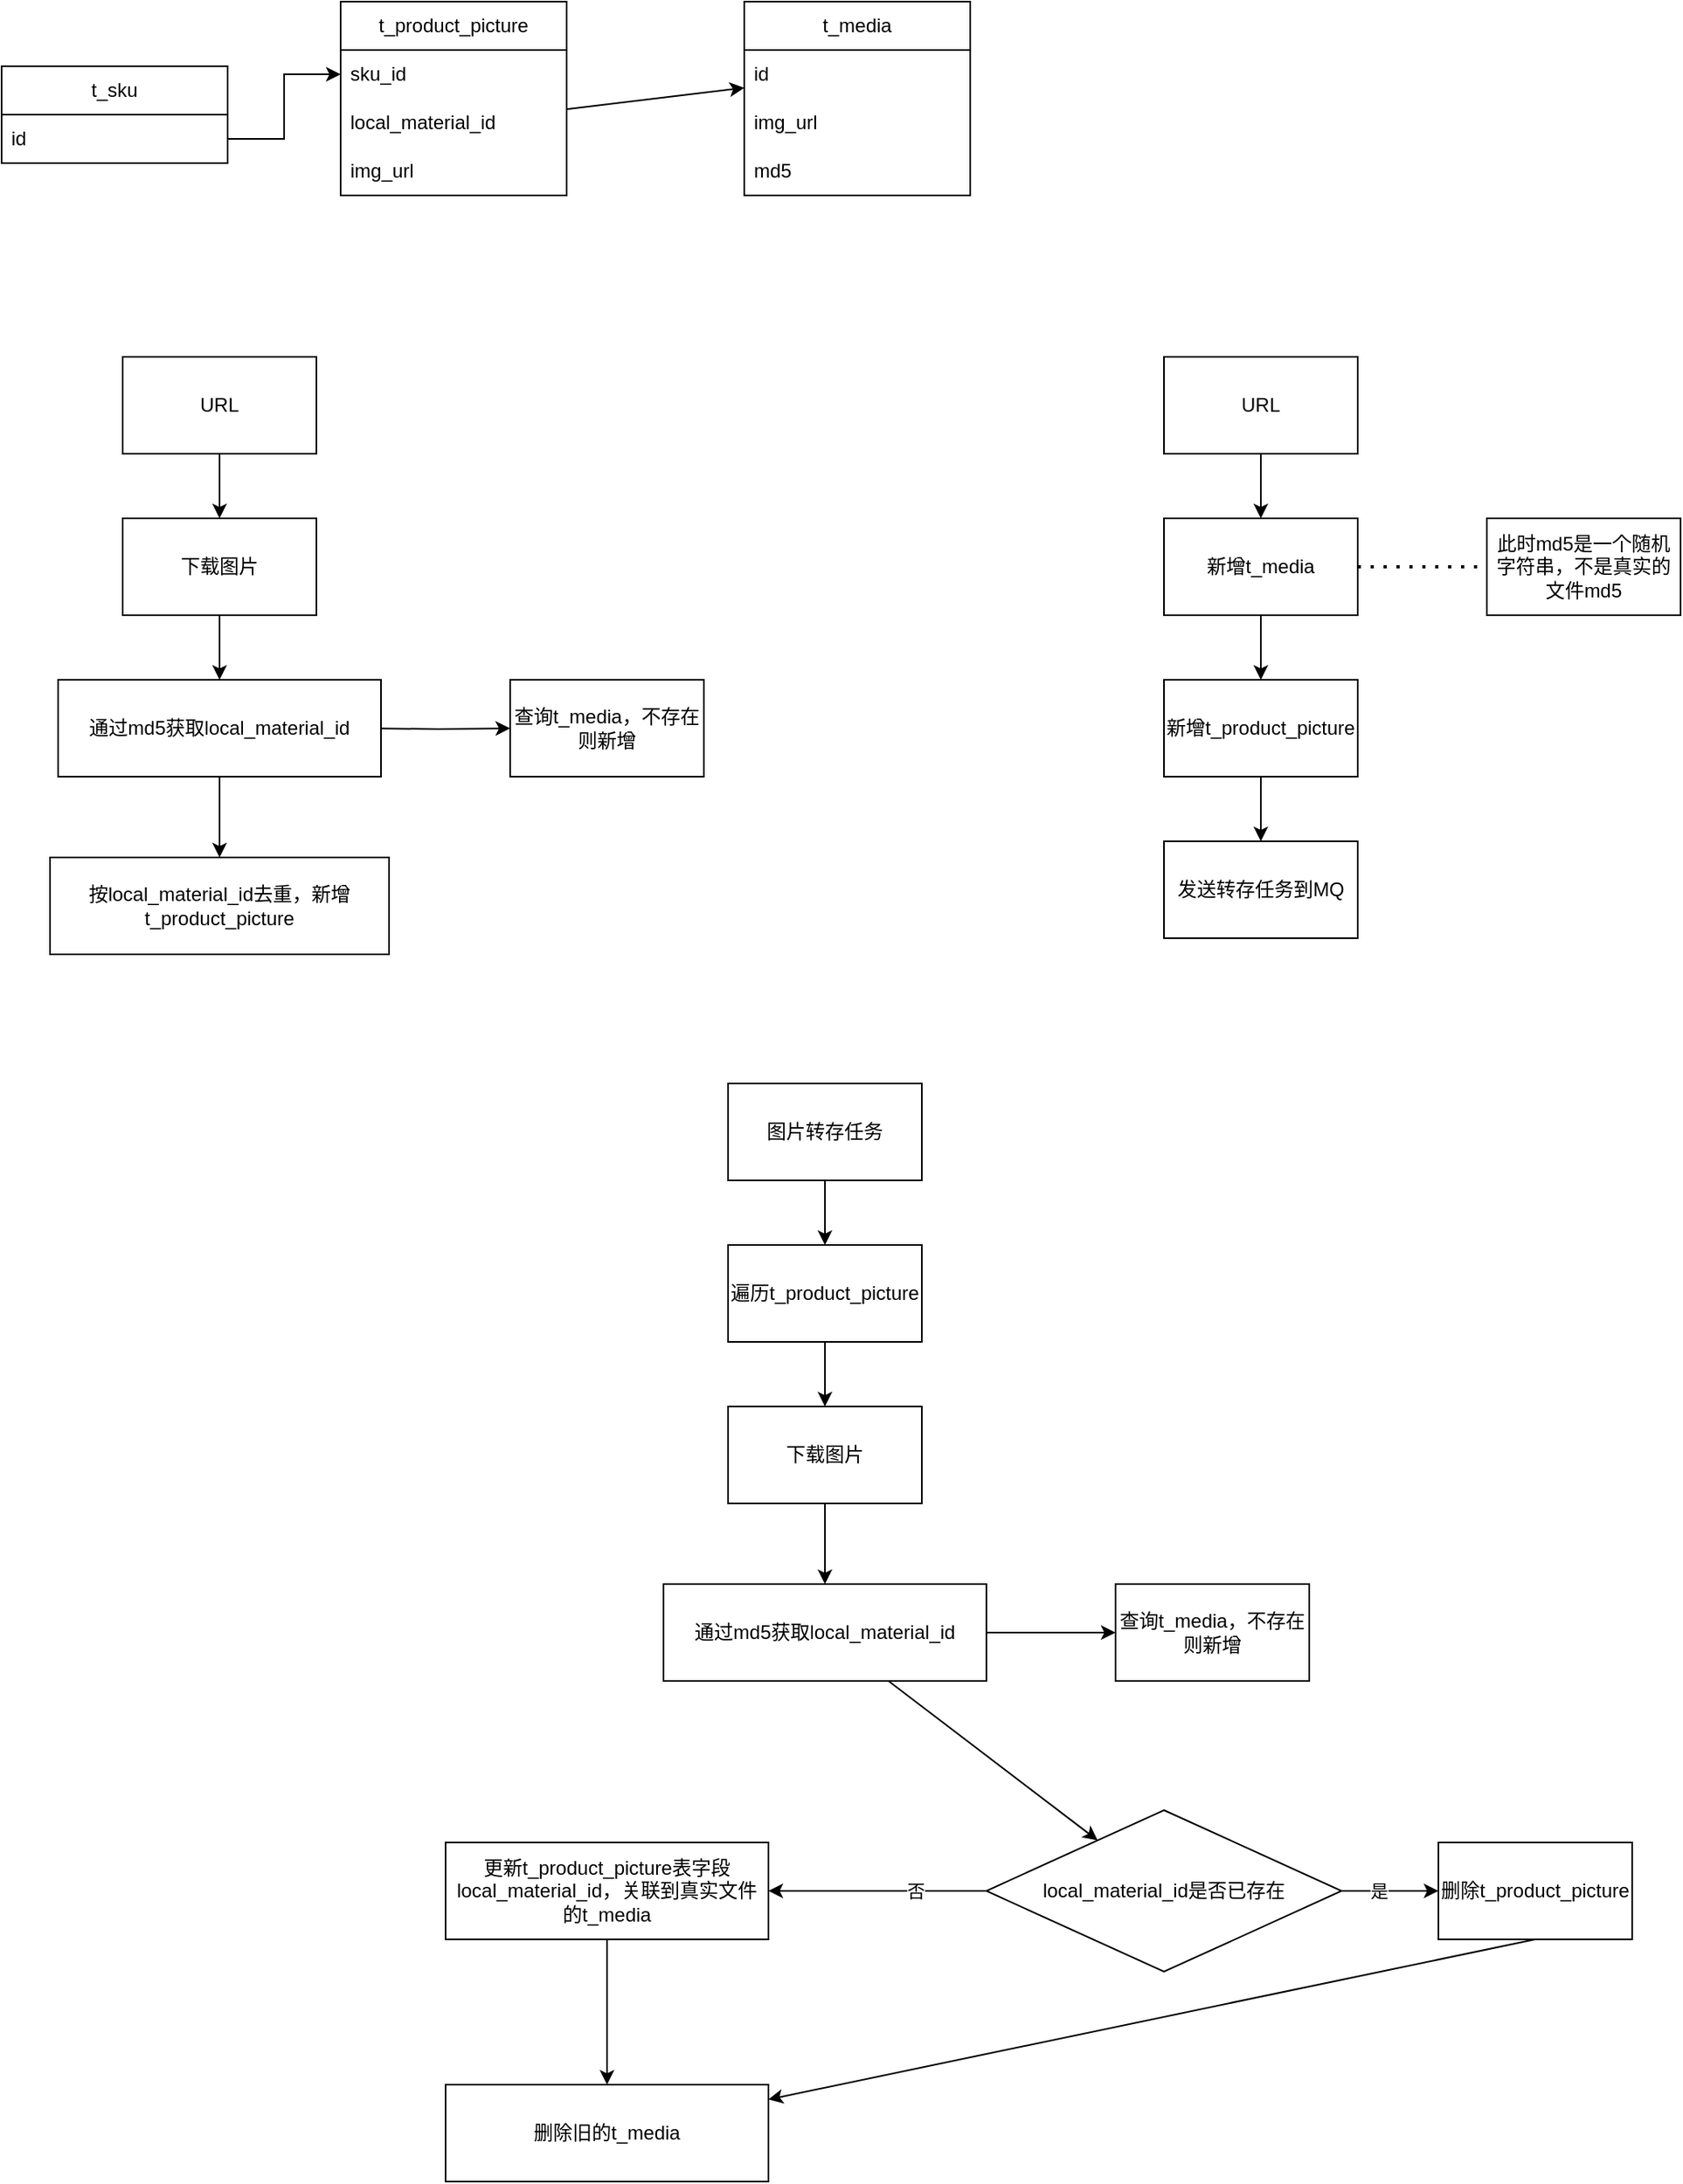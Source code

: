 <mxfile version="25.0.3">
  <diagram name="第 1 页" id="EnZus4B8hT70BU522ocz">
    <mxGraphModel dx="1674" dy="746" grid="1" gridSize="10" guides="1" tooltips="1" connect="1" arrows="1" fold="1" page="1" pageScale="1" pageWidth="1200" pageHeight="1920" math="0" shadow="0">
      <root>
        <mxCell id="0" />
        <mxCell id="1" parent="0" />
        <mxCell id="3qWWuUOS5sZog9-SKTOg-3" value="t_product_picture" style="swimlane;fontStyle=0;childLayout=stackLayout;horizontal=1;startSize=30;horizontalStack=0;resizeParent=1;resizeParentMax=0;resizeLast=0;collapsible=1;marginBottom=0;whiteSpace=wrap;html=1;" parent="1" vertex="1">
          <mxGeometry x="230" y="50" width="140" height="120" as="geometry" />
        </mxCell>
        <mxCell id="3qWWuUOS5sZog9-SKTOg-4" value="&lt;span class=&quot;&quot;&gt;sku_id&lt;/span&gt;" style="text;strokeColor=none;fillColor=none;align=left;verticalAlign=middle;spacingLeft=4;spacingRight=4;overflow=hidden;points=[[0,0.5],[1,0.5]];portConstraint=eastwest;rotatable=0;whiteSpace=wrap;html=1;" parent="3qWWuUOS5sZog9-SKTOg-3" vertex="1">
          <mxGeometry y="30" width="140" height="30" as="geometry" />
        </mxCell>
        <mxCell id="3qWWuUOS5sZog9-SKTOg-5" value="&lt;span class=&quot;&quot;&gt;local_material_id&lt;/span&gt; " style="text;strokeColor=none;fillColor=none;align=left;verticalAlign=middle;spacingLeft=4;spacingRight=4;overflow=hidden;points=[[0,0.5],[1,0.5]];portConstraint=eastwest;rotatable=0;whiteSpace=wrap;html=1;" parent="3qWWuUOS5sZog9-SKTOg-3" vertex="1">
          <mxGeometry y="60" width="140" height="30" as="geometry" />
        </mxCell>
        <mxCell id="3qWWuUOS5sZog9-SKTOg-6" value="&lt;span class=&quot;&quot;&gt;img_url&lt;/span&gt; " style="text;strokeColor=none;fillColor=none;align=left;verticalAlign=middle;spacingLeft=4;spacingRight=4;overflow=hidden;points=[[0,0.5],[1,0.5]];portConstraint=eastwest;rotatable=0;whiteSpace=wrap;html=1;" parent="3qWWuUOS5sZog9-SKTOg-3" vertex="1">
          <mxGeometry y="90" width="140" height="30" as="geometry" />
        </mxCell>
        <mxCell id="3qWWuUOS5sZog9-SKTOg-7" value="t_media" style="swimlane;fontStyle=0;childLayout=stackLayout;horizontal=1;startSize=30;horizontalStack=0;resizeParent=1;resizeParentMax=0;resizeLast=0;collapsible=1;marginBottom=0;whiteSpace=wrap;html=1;" parent="1" vertex="1">
          <mxGeometry x="480" y="50" width="140" height="120" as="geometry" />
        </mxCell>
        <mxCell id="3qWWuUOS5sZog9-SKTOg-8" value="id" style="text;strokeColor=none;fillColor=none;align=left;verticalAlign=middle;spacingLeft=4;spacingRight=4;overflow=hidden;points=[[0,0.5],[1,0.5]];portConstraint=eastwest;rotatable=0;whiteSpace=wrap;html=1;" parent="3qWWuUOS5sZog9-SKTOg-7" vertex="1">
          <mxGeometry y="30" width="140" height="30" as="geometry" />
        </mxCell>
        <mxCell id="3qWWuUOS5sZog9-SKTOg-9" value="&lt;span class=&quot;&quot;&gt;img_url&lt;/span&gt; " style="text;strokeColor=none;fillColor=none;align=left;verticalAlign=middle;spacingLeft=4;spacingRight=4;overflow=hidden;points=[[0,0.5],[1,0.5]];portConstraint=eastwest;rotatable=0;whiteSpace=wrap;html=1;" parent="3qWWuUOS5sZog9-SKTOg-7" vertex="1">
          <mxGeometry y="60" width="140" height="30" as="geometry" />
        </mxCell>
        <mxCell id="3qWWuUOS5sZog9-SKTOg-10" value="md5" style="text;strokeColor=none;fillColor=none;align=left;verticalAlign=middle;spacingLeft=4;spacingRight=4;overflow=hidden;points=[[0,0.5],[1,0.5]];portConstraint=eastwest;rotatable=0;whiteSpace=wrap;html=1;" parent="3qWWuUOS5sZog9-SKTOg-7" vertex="1">
          <mxGeometry y="90" width="140" height="30" as="geometry" />
        </mxCell>
        <mxCell id="3qWWuUOS5sZog9-SKTOg-11" value="" style="endArrow=classic;html=1;rounded=0;" parent="1" source="3qWWuUOS5sZog9-SKTOg-5" target="3qWWuUOS5sZog9-SKTOg-8" edge="1">
          <mxGeometry width="50" height="50" relative="1" as="geometry">
            <mxPoint x="570" y="440" as="sourcePoint" />
            <mxPoint x="620" y="390" as="targetPoint" />
          </mxGeometry>
        </mxCell>
        <mxCell id="3qWWuUOS5sZog9-SKTOg-22" style="edgeStyle=orthogonalEdgeStyle;rounded=0;orthogonalLoop=1;jettySize=auto;html=1;exitX=0.5;exitY=1;exitDx=0;exitDy=0;entryX=0.5;entryY=0;entryDx=0;entryDy=0;" parent="1" source="3qWWuUOS5sZog9-SKTOg-12" target="3qWWuUOS5sZog9-SKTOg-14" edge="1">
          <mxGeometry relative="1" as="geometry" />
        </mxCell>
        <mxCell id="3qWWuUOS5sZog9-SKTOg-12" value="下载图片" style="rounded=0;whiteSpace=wrap;html=1;" parent="1" vertex="1">
          <mxGeometry x="95" y="370" width="120" height="60" as="geometry" />
        </mxCell>
        <mxCell id="3qWWuUOS5sZog9-SKTOg-18" value="" style="edgeStyle=orthogonalEdgeStyle;rounded=0;orthogonalLoop=1;jettySize=auto;html=1;" parent="1" target="3qWWuUOS5sZog9-SKTOg-17" edge="1">
          <mxGeometry relative="1" as="geometry">
            <mxPoint x="245" y="500" as="sourcePoint" />
          </mxGeometry>
        </mxCell>
        <mxCell id="3qWWuUOS5sZog9-SKTOg-23" style="edgeStyle=orthogonalEdgeStyle;rounded=0;orthogonalLoop=1;jettySize=auto;html=1;exitX=0.5;exitY=1;exitDx=0;exitDy=0;" parent="1" source="3qWWuUOS5sZog9-SKTOg-14" target="3qWWuUOS5sZog9-SKTOg-21" edge="1">
          <mxGeometry relative="1" as="geometry" />
        </mxCell>
        <mxCell id="3qWWuUOS5sZog9-SKTOg-14" value="通过md5获取&lt;span class=&quot;&quot;&gt;local_material_id&lt;/span&gt; " style="rounded=0;whiteSpace=wrap;html=1;" parent="1" vertex="1">
          <mxGeometry x="55" y="470" width="200" height="60" as="geometry" />
        </mxCell>
        <mxCell id="3qWWuUOS5sZog9-SKTOg-17" value="查询t_media，不存在则新增" style="whiteSpace=wrap;html=1;rounded=0;" parent="1" vertex="1">
          <mxGeometry x="335" y="470" width="120" height="60" as="geometry" />
        </mxCell>
        <mxCell id="3qWWuUOS5sZog9-SKTOg-21" value="按&lt;span class=&quot;&quot;&gt;local_material_id去重&lt;/span&gt;，新增t_product_picture" style="rounded=0;whiteSpace=wrap;html=1;" parent="1" vertex="1">
          <mxGeometry x="50" y="580" width="210" height="60" as="geometry" />
        </mxCell>
        <mxCell id="3qWWuUOS5sZog9-SKTOg-26" style="edgeStyle=orthogonalEdgeStyle;rounded=0;orthogonalLoop=1;jettySize=auto;html=1;exitX=0.5;exitY=1;exitDx=0;exitDy=0;entryX=0.5;entryY=0;entryDx=0;entryDy=0;" parent="1" source="3qWWuUOS5sZog9-SKTOg-25" target="3qWWuUOS5sZog9-SKTOg-12" edge="1">
          <mxGeometry relative="1" as="geometry" />
        </mxCell>
        <mxCell id="3qWWuUOS5sZog9-SKTOg-25" value="URL" style="rounded=0;whiteSpace=wrap;html=1;" parent="1" vertex="1">
          <mxGeometry x="95" y="270" width="120" height="60" as="geometry" />
        </mxCell>
        <mxCell id="3qWWuUOS5sZog9-SKTOg-29" value="" style="edgeStyle=orthogonalEdgeStyle;rounded=0;orthogonalLoop=1;jettySize=auto;html=1;" parent="1" source="3qWWuUOS5sZog9-SKTOg-27" target="3qWWuUOS5sZog9-SKTOg-28" edge="1">
          <mxGeometry relative="1" as="geometry" />
        </mxCell>
        <mxCell id="3qWWuUOS5sZog9-SKTOg-27" value="URL" style="rounded=0;whiteSpace=wrap;html=1;" parent="1" vertex="1">
          <mxGeometry x="740" y="270" width="120" height="60" as="geometry" />
        </mxCell>
        <mxCell id="3qWWuUOS5sZog9-SKTOg-31" value="" style="edgeStyle=orthogonalEdgeStyle;rounded=0;orthogonalLoop=1;jettySize=auto;html=1;" parent="1" source="3qWWuUOS5sZog9-SKTOg-28" target="3qWWuUOS5sZog9-SKTOg-30" edge="1">
          <mxGeometry relative="1" as="geometry" />
        </mxCell>
        <mxCell id="3qWWuUOS5sZog9-SKTOg-28" value="新增t_media" style="rounded=0;whiteSpace=wrap;html=1;" parent="1" vertex="1">
          <mxGeometry x="740" y="370" width="120" height="60" as="geometry" />
        </mxCell>
        <mxCell id="3qWWuUOS5sZog9-SKTOg-33" style="edgeStyle=orthogonalEdgeStyle;rounded=0;orthogonalLoop=1;jettySize=auto;html=1;exitX=0.5;exitY=1;exitDx=0;exitDy=0;entryX=0.5;entryY=0;entryDx=0;entryDy=0;" parent="1" source="3qWWuUOS5sZog9-SKTOg-30" target="3qWWuUOS5sZog9-SKTOg-32" edge="1">
          <mxGeometry relative="1" as="geometry" />
        </mxCell>
        <mxCell id="3qWWuUOS5sZog9-SKTOg-30" value="新增t_product_picture" style="rounded=0;whiteSpace=wrap;html=1;" parent="1" vertex="1">
          <mxGeometry x="740" y="470" width="120" height="60" as="geometry" />
        </mxCell>
        <mxCell id="3qWWuUOS5sZog9-SKTOg-32" value="发送转存任务到MQ" style="rounded=0;whiteSpace=wrap;html=1;" parent="1" vertex="1">
          <mxGeometry x="740" y="570" width="120" height="60" as="geometry" />
        </mxCell>
        <mxCell id="3qWWuUOS5sZog9-SKTOg-36" value="" style="edgeStyle=orthogonalEdgeStyle;rounded=0;orthogonalLoop=1;jettySize=auto;html=1;" parent="1" source="3qWWuUOS5sZog9-SKTOg-34" target="3qWWuUOS5sZog9-SKTOg-35" edge="1">
          <mxGeometry relative="1" as="geometry" />
        </mxCell>
        <mxCell id="3qWWuUOS5sZog9-SKTOg-34" value="图片转存任务" style="rounded=0;whiteSpace=wrap;html=1;" parent="1" vertex="1">
          <mxGeometry x="470" y="720" width="120" height="60" as="geometry" />
        </mxCell>
        <mxCell id="3qWWuUOS5sZog9-SKTOg-38" value="" style="edgeStyle=orthogonalEdgeStyle;rounded=0;orthogonalLoop=1;jettySize=auto;html=1;" parent="1" source="3qWWuUOS5sZog9-SKTOg-35" target="3qWWuUOS5sZog9-SKTOg-37" edge="1">
          <mxGeometry relative="1" as="geometry" />
        </mxCell>
        <mxCell id="3qWWuUOS5sZog9-SKTOg-35" value="遍历t_product_picture" style="rounded=0;whiteSpace=wrap;html=1;" parent="1" vertex="1">
          <mxGeometry x="470" y="820" width="120" height="60" as="geometry" />
        </mxCell>
        <mxCell id="3qWWuUOS5sZog9-SKTOg-42" style="edgeStyle=orthogonalEdgeStyle;rounded=0;orthogonalLoop=1;jettySize=auto;html=1;exitX=0.5;exitY=1;exitDx=0;exitDy=0;" parent="1" source="3qWWuUOS5sZog9-SKTOg-37" target="3qWWuUOS5sZog9-SKTOg-41" edge="1">
          <mxGeometry relative="1" as="geometry" />
        </mxCell>
        <mxCell id="3qWWuUOS5sZog9-SKTOg-37" value="下载图片" style="rounded=0;whiteSpace=wrap;html=1;" parent="1" vertex="1">
          <mxGeometry x="470" y="920" width="120" height="60" as="geometry" />
        </mxCell>
        <mxCell id="3qWWuUOS5sZog9-SKTOg-44" style="edgeStyle=orthogonalEdgeStyle;rounded=0;orthogonalLoop=1;jettySize=auto;html=1;exitX=1;exitY=0.5;exitDx=0;exitDy=0;entryX=0;entryY=0.5;entryDx=0;entryDy=0;" parent="1" source="3qWWuUOS5sZog9-SKTOg-41" target="3qWWuUOS5sZog9-SKTOg-43" edge="1">
          <mxGeometry relative="1" as="geometry" />
        </mxCell>
        <mxCell id="3qWWuUOS5sZog9-SKTOg-41" value="通过md5获取&lt;span class=&quot;&quot;&gt;local_material_id&lt;/span&gt; " style="rounded=0;whiteSpace=wrap;html=1;" parent="1" vertex="1">
          <mxGeometry x="430" y="1030" width="200" height="60" as="geometry" />
        </mxCell>
        <mxCell id="3qWWuUOS5sZog9-SKTOg-43" value="查询t_media，不存在则新增" style="whiteSpace=wrap;html=1;rounded=0;" parent="1" vertex="1">
          <mxGeometry x="710" y="1030" width="120" height="60" as="geometry" />
        </mxCell>
        <mxCell id="3qWWuUOS5sZog9-SKTOg-52" value="" style="edgeStyle=orthogonalEdgeStyle;rounded=0;orthogonalLoop=1;jettySize=auto;html=1;" parent="1" source="3qWWuUOS5sZog9-SKTOg-46" target="3qWWuUOS5sZog9-SKTOg-51" edge="1">
          <mxGeometry relative="1" as="geometry" />
        </mxCell>
        <mxCell id="3qWWuUOS5sZog9-SKTOg-46" value="更新t_product_picture表字段&lt;span class=&quot;&quot;&gt;local_material_id&lt;/span&gt;，关联到真实文件的t_media" style="rounded=0;whiteSpace=wrap;html=1;" parent="1" vertex="1">
          <mxGeometry x="295" y="1190" width="200" height="60" as="geometry" />
        </mxCell>
        <mxCell id="3qWWuUOS5sZog9-SKTOg-48" value="此时md5是一个随机字符串，不是真实的文件md5" style="rounded=0;whiteSpace=wrap;html=1;" parent="1" vertex="1">
          <mxGeometry x="940" y="370" width="120" height="60" as="geometry" />
        </mxCell>
        <mxCell id="3qWWuUOS5sZog9-SKTOg-50" value="" style="endArrow=none;dashed=1;html=1;dashPattern=1 3;strokeWidth=2;rounded=0;exitX=1;exitY=0.5;exitDx=0;exitDy=0;" parent="1" source="3qWWuUOS5sZog9-SKTOg-28" target="3qWWuUOS5sZog9-SKTOg-48" edge="1">
          <mxGeometry width="50" height="50" relative="1" as="geometry">
            <mxPoint x="990" y="560" as="sourcePoint" />
            <mxPoint x="1040" y="510" as="targetPoint" />
          </mxGeometry>
        </mxCell>
        <mxCell id="3qWWuUOS5sZog9-SKTOg-51" value="删除旧的t_media" style="rounded=0;whiteSpace=wrap;html=1;" parent="1" vertex="1">
          <mxGeometry x="295" y="1340" width="200" height="60" as="geometry" />
        </mxCell>
        <mxCell id="3qWWuUOS5sZog9-SKTOg-55" value="" style="edgeStyle=orthogonalEdgeStyle;rounded=0;orthogonalLoop=1;jettySize=auto;html=1;" parent="1" source="3qWWuUOS5sZog9-SKTOg-53" target="3qWWuUOS5sZog9-SKTOg-54" edge="1">
          <mxGeometry relative="1" as="geometry" />
        </mxCell>
        <mxCell id="yWbjVgTcDb17jFkSp5Ql-4" value="是" style="edgeLabel;html=1;align=center;verticalAlign=middle;resizable=0;points=[];" vertex="1" connectable="0" parent="3qWWuUOS5sZog9-SKTOg-55">
          <mxGeometry x="-0.233" relative="1" as="geometry">
            <mxPoint as="offset" />
          </mxGeometry>
        </mxCell>
        <mxCell id="yWbjVgTcDb17jFkSp5Ql-2" style="edgeStyle=orthogonalEdgeStyle;rounded=0;orthogonalLoop=1;jettySize=auto;html=1;exitX=0;exitY=0.5;exitDx=0;exitDy=0;entryX=1;entryY=0.5;entryDx=0;entryDy=0;" edge="1" parent="1" source="3qWWuUOS5sZog9-SKTOg-53" target="3qWWuUOS5sZog9-SKTOg-46">
          <mxGeometry relative="1" as="geometry" />
        </mxCell>
        <mxCell id="yWbjVgTcDb17jFkSp5Ql-3" value="否" style="edgeLabel;html=1;align=center;verticalAlign=middle;resizable=0;points=[];" vertex="1" connectable="0" parent="yWbjVgTcDb17jFkSp5Ql-2">
          <mxGeometry x="-0.341" relative="1" as="geometry">
            <mxPoint as="offset" />
          </mxGeometry>
        </mxCell>
        <mxCell id="3qWWuUOS5sZog9-SKTOg-53" value="&lt;span class=&quot;&quot;&gt;local_material_id是否已存在&lt;/span&gt;" style="rhombus;whiteSpace=wrap;html=1;" parent="1" vertex="1">
          <mxGeometry x="630" y="1170" width="220" height="100" as="geometry" />
        </mxCell>
        <mxCell id="3qWWuUOS5sZog9-SKTOg-54" value="删除t_product_picture" style="whiteSpace=wrap;html=1;" parent="1" vertex="1">
          <mxGeometry x="910" y="1190" width="120" height="60" as="geometry" />
        </mxCell>
        <mxCell id="3qWWuUOS5sZog9-SKTOg-57" value="" style="endArrow=classic;html=1;rounded=0;exitX=0.5;exitY=1;exitDx=0;exitDy=0;" parent="1" source="3qWWuUOS5sZog9-SKTOg-54" target="3qWWuUOS5sZog9-SKTOg-51" edge="1">
          <mxGeometry width="50" height="50" relative="1" as="geometry">
            <mxPoint x="910" y="1220" as="sourcePoint" />
            <mxPoint x="960" y="1170" as="targetPoint" />
          </mxGeometry>
        </mxCell>
        <mxCell id="3qWWuUOS5sZog9-SKTOg-58" value="t_sku" style="swimlane;fontStyle=0;childLayout=stackLayout;horizontal=1;startSize=30;horizontalStack=0;resizeParent=1;resizeParentMax=0;resizeLast=0;collapsible=1;marginBottom=0;whiteSpace=wrap;html=1;" parent="1" vertex="1">
          <mxGeometry x="20" y="90" width="140" height="60" as="geometry" />
        </mxCell>
        <mxCell id="3qWWuUOS5sZog9-SKTOg-59" value="id" style="text;strokeColor=none;fillColor=none;align=left;verticalAlign=middle;spacingLeft=4;spacingRight=4;overflow=hidden;points=[[0,0.5],[1,0.5]];portConstraint=eastwest;rotatable=0;whiteSpace=wrap;html=1;" parent="3qWWuUOS5sZog9-SKTOg-58" vertex="1">
          <mxGeometry y="30" width="140" height="30" as="geometry" />
        </mxCell>
        <mxCell id="3qWWuUOS5sZog9-SKTOg-62" style="edgeStyle=orthogonalEdgeStyle;rounded=0;orthogonalLoop=1;jettySize=auto;html=1;exitX=1;exitY=0.5;exitDx=0;exitDy=0;entryX=0;entryY=0.5;entryDx=0;entryDy=0;" parent="1" source="3qWWuUOS5sZog9-SKTOg-59" target="3qWWuUOS5sZog9-SKTOg-4" edge="1">
          <mxGeometry relative="1" as="geometry" />
        </mxCell>
        <mxCell id="yWbjVgTcDb17jFkSp5Ql-1" value="" style="endArrow=classic;html=1;rounded=0;" edge="1" parent="1" source="3qWWuUOS5sZog9-SKTOg-41" target="3qWWuUOS5sZog9-SKTOg-53">
          <mxGeometry width="50" height="50" relative="1" as="geometry">
            <mxPoint x="230" y="1160" as="sourcePoint" />
            <mxPoint x="280" y="1110" as="targetPoint" />
          </mxGeometry>
        </mxCell>
      </root>
    </mxGraphModel>
  </diagram>
</mxfile>
